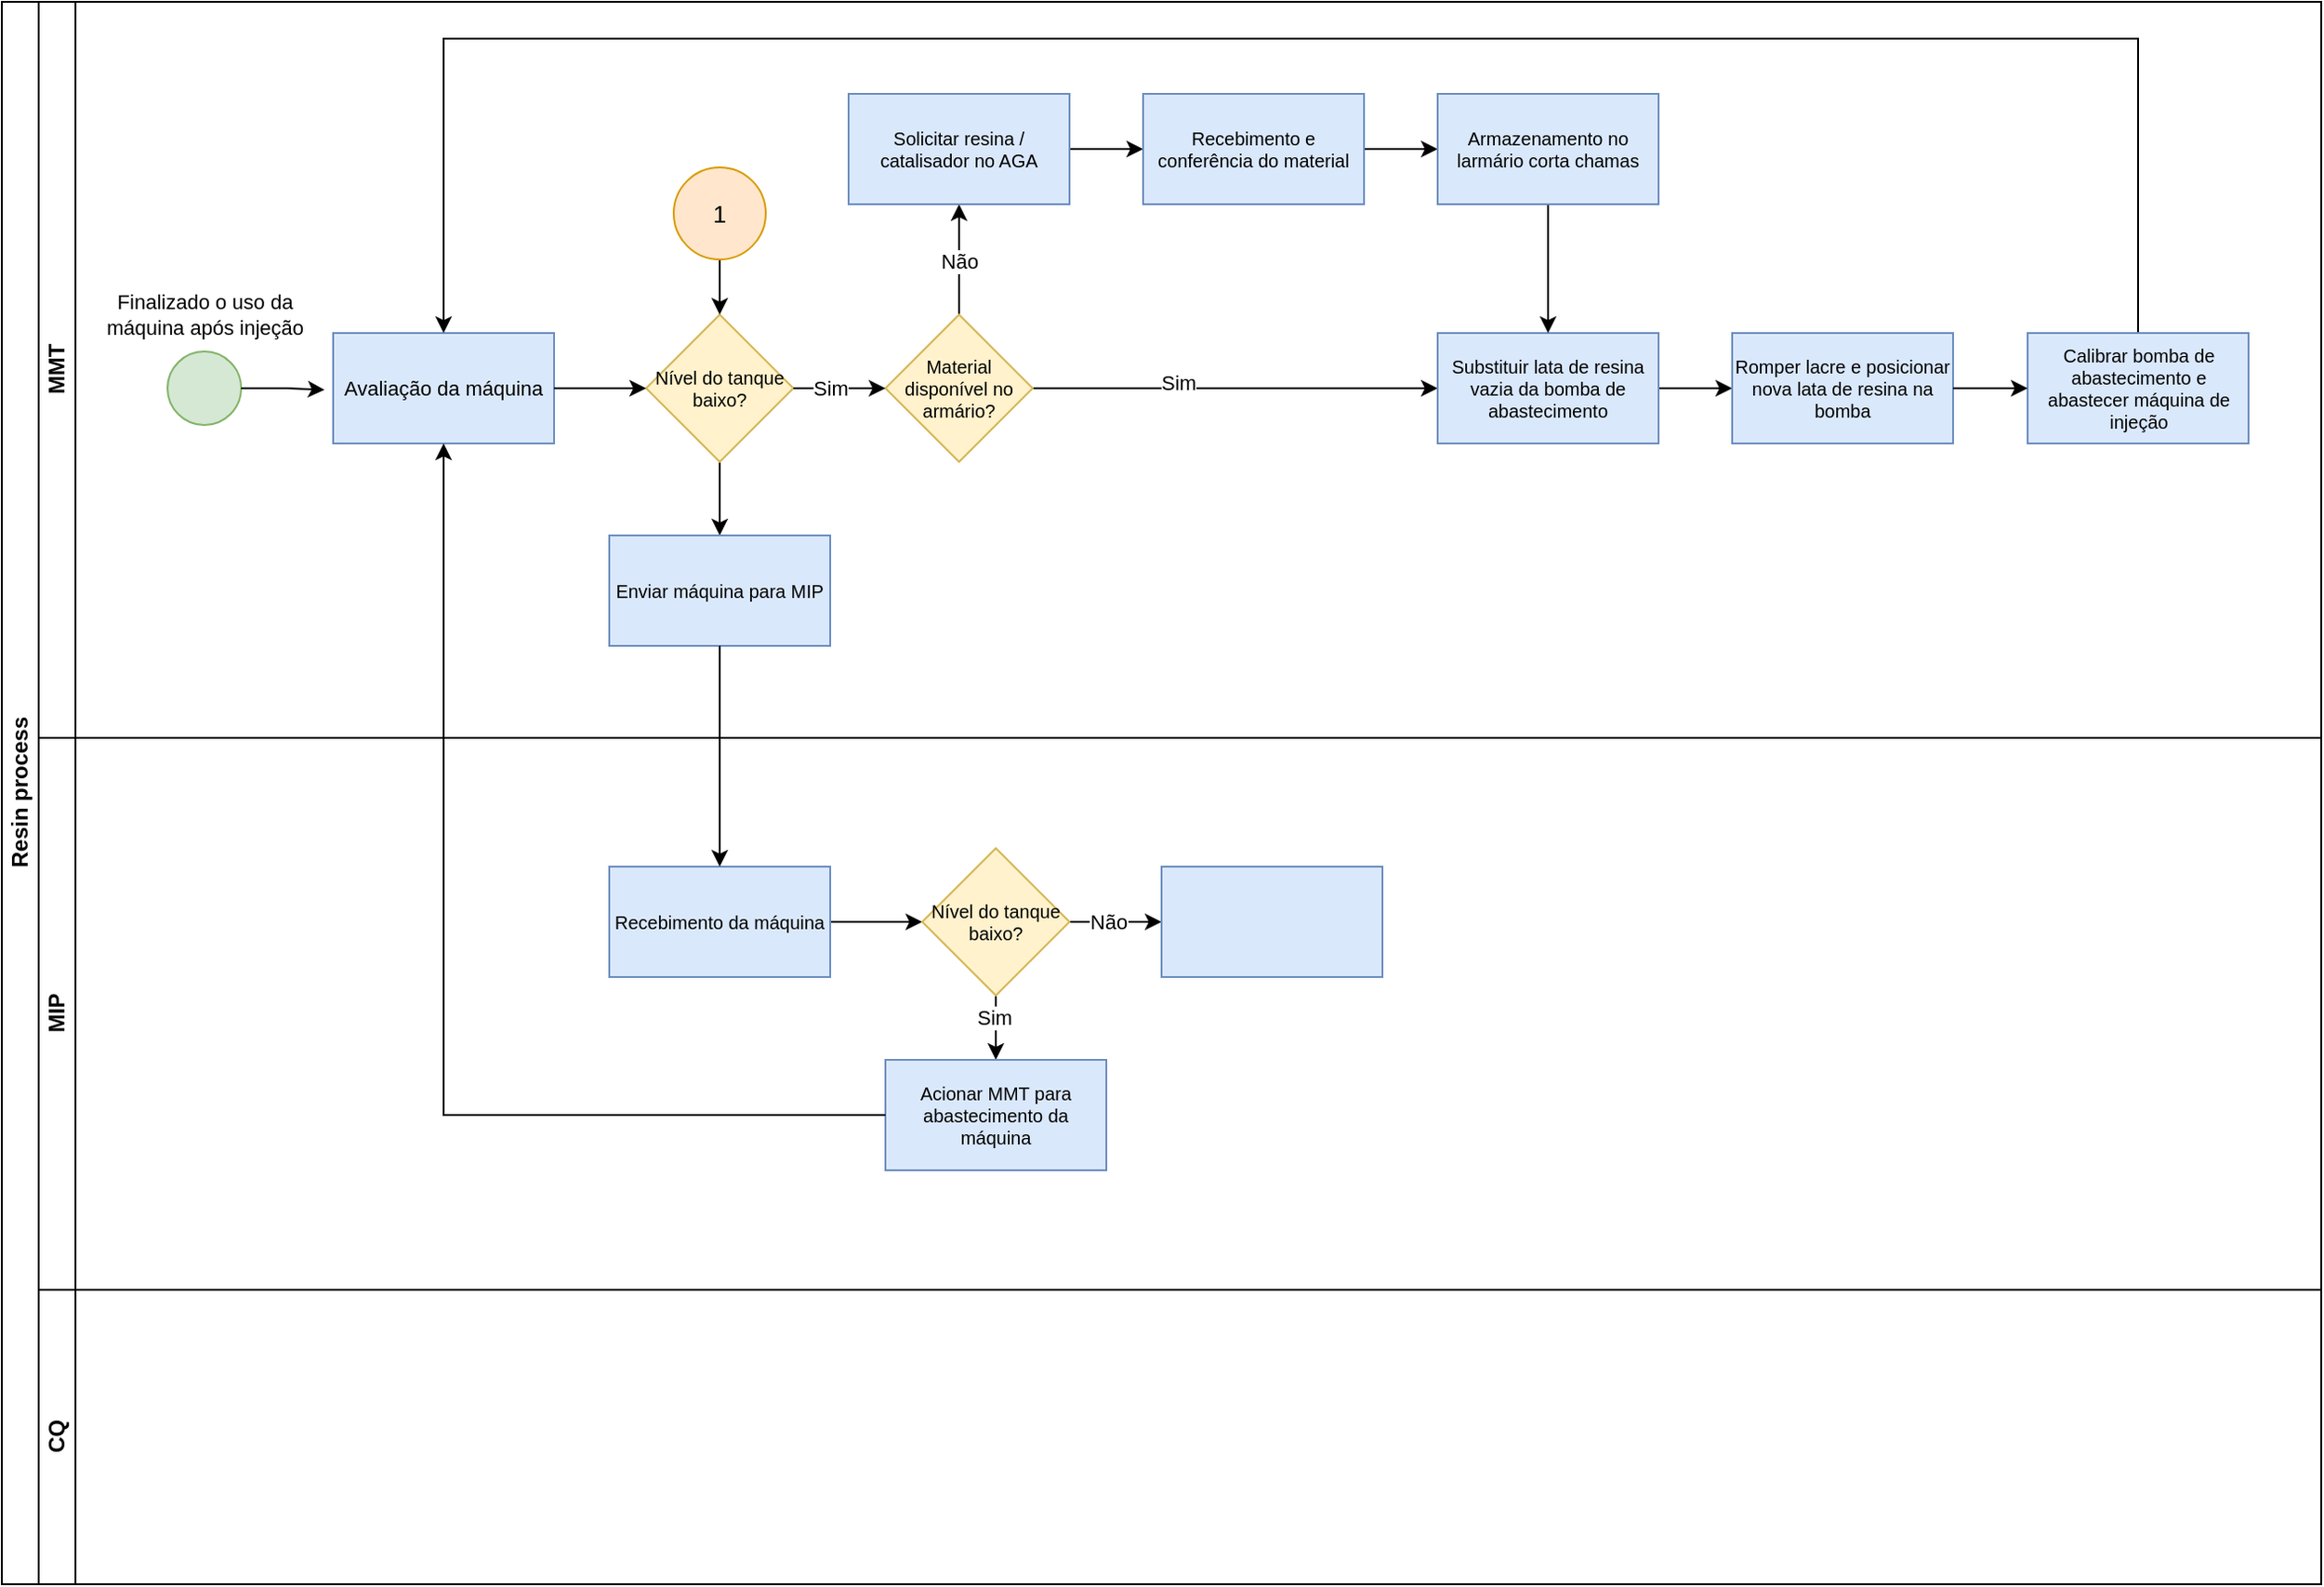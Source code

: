 <mxfile version="23.1.6" type="github">
  <diagram id="prtHgNgQTEPvFCAcTncT" name="Page-1">
    <mxGraphModel dx="819" dy="469" grid="1" gridSize="10" guides="1" tooltips="1" connect="1" arrows="1" fold="1" page="1" pageScale="1" pageWidth="827" pageHeight="1169" math="0" shadow="0">
      <root>
        <mxCell id="0" />
        <mxCell id="1" parent="0" />
        <mxCell id="dNxyNK7c78bLwvsdeMH5-19" value="Resin process" style="swimlane;html=1;childLayout=stackLayout;resizeParent=1;resizeParentMax=0;horizontal=0;startSize=20;horizontalStack=0;" parent="1" vertex="1">
          <mxGeometry x="20" y="10" width="1260" height="860" as="geometry" />
        </mxCell>
        <mxCell id="dNxyNK7c78bLwvsdeMH5-20" value="MMT" style="swimlane;html=1;startSize=20;horizontal=0;" parent="dNxyNK7c78bLwvsdeMH5-19" vertex="1">
          <mxGeometry x="20" width="1240" height="400" as="geometry" />
        </mxCell>
        <mxCell id="YBL54SsG0Jlp0goeKWhG-16" value="" style="edgeStyle=orthogonalEdgeStyle;rounded=0;orthogonalLoop=1;jettySize=auto;html=1;" edge="1" parent="dNxyNK7c78bLwvsdeMH5-20" source="YBL54SsG0Jlp0goeKWhG-13" target="YBL54SsG0Jlp0goeKWhG-15">
          <mxGeometry relative="1" as="geometry" />
        </mxCell>
        <mxCell id="YBL54SsG0Jlp0goeKWhG-29" value="Sim" style="edgeLabel;html=1;align=center;verticalAlign=middle;resizable=0;points=[];" vertex="1" connectable="0" parent="YBL54SsG0Jlp0goeKWhG-16">
          <mxGeometry x="-0.287" y="3" relative="1" as="geometry">
            <mxPoint as="offset" />
          </mxGeometry>
        </mxCell>
        <mxCell id="YBL54SsG0Jlp0goeKWhG-18" value="" style="edgeStyle=orthogonalEdgeStyle;rounded=0;orthogonalLoop=1;jettySize=auto;html=1;" edge="1" parent="dNxyNK7c78bLwvsdeMH5-20" source="YBL54SsG0Jlp0goeKWhG-13" target="YBL54SsG0Jlp0goeKWhG-17">
          <mxGeometry relative="1" as="geometry" />
        </mxCell>
        <mxCell id="YBL54SsG0Jlp0goeKWhG-28" value="Não" style="edgeLabel;html=1;align=center;verticalAlign=middle;resizable=0;points=[];" vertex="1" connectable="0" parent="YBL54SsG0Jlp0goeKWhG-18">
          <mxGeometry x="-0.041" relative="1" as="geometry">
            <mxPoint as="offset" />
          </mxGeometry>
        </mxCell>
        <mxCell id="YBL54SsG0Jlp0goeKWhG-13" value="Material disponível no armário?" style="rhombus;whiteSpace=wrap;html=1;fillColor=#fff2cc;strokeColor=#d6b656;rounded=0;fontSize=10;" vertex="1" parent="dNxyNK7c78bLwvsdeMH5-20">
          <mxGeometry x="460" y="170" width="80" height="80" as="geometry" />
        </mxCell>
        <mxCell id="YBL54SsG0Jlp0goeKWhG-25" value="" style="edgeStyle=orthogonalEdgeStyle;rounded=0;orthogonalLoop=1;jettySize=auto;html=1;" edge="1" parent="dNxyNK7c78bLwvsdeMH5-20" source="YBL54SsG0Jlp0goeKWhG-15" target="YBL54SsG0Jlp0goeKWhG-24">
          <mxGeometry relative="1" as="geometry" />
        </mxCell>
        <mxCell id="YBL54SsG0Jlp0goeKWhG-15" value="Substituir lata de resina vazia da bomba de abastecimento" style="whiteSpace=wrap;html=1;fontSize=10;fillColor=#dae8fc;strokeColor=#6c8ebf;rounded=0;" vertex="1" parent="dNxyNK7c78bLwvsdeMH5-20">
          <mxGeometry x="760" y="180" width="120" height="60" as="geometry" />
        </mxCell>
        <mxCell id="YBL54SsG0Jlp0goeKWhG-20" value="" style="edgeStyle=orthogonalEdgeStyle;rounded=0;orthogonalLoop=1;jettySize=auto;html=1;" edge="1" parent="dNxyNK7c78bLwvsdeMH5-20" source="YBL54SsG0Jlp0goeKWhG-17" target="YBL54SsG0Jlp0goeKWhG-19">
          <mxGeometry relative="1" as="geometry" />
        </mxCell>
        <mxCell id="YBL54SsG0Jlp0goeKWhG-17" value="Solicitar resina / catalisador no AGA" style="whiteSpace=wrap;html=1;fontSize=10;fillColor=#dae8fc;strokeColor=#6c8ebf;rounded=0;" vertex="1" parent="dNxyNK7c78bLwvsdeMH5-20">
          <mxGeometry x="440" y="50" width="120" height="60" as="geometry" />
        </mxCell>
        <mxCell id="YBL54SsG0Jlp0goeKWhG-22" value="" style="edgeStyle=orthogonalEdgeStyle;rounded=0;orthogonalLoop=1;jettySize=auto;html=1;" edge="1" parent="dNxyNK7c78bLwvsdeMH5-20" source="YBL54SsG0Jlp0goeKWhG-19" target="YBL54SsG0Jlp0goeKWhG-21">
          <mxGeometry relative="1" as="geometry" />
        </mxCell>
        <mxCell id="YBL54SsG0Jlp0goeKWhG-19" value="Recebimento e conferência do material" style="whiteSpace=wrap;html=1;fontSize=10;fillColor=#dae8fc;strokeColor=#6c8ebf;rounded=0;" vertex="1" parent="dNxyNK7c78bLwvsdeMH5-20">
          <mxGeometry x="600" y="50" width="120" height="60" as="geometry" />
        </mxCell>
        <mxCell id="YBL54SsG0Jlp0goeKWhG-23" style="edgeStyle=orthogonalEdgeStyle;rounded=0;orthogonalLoop=1;jettySize=auto;html=1;entryX=0.5;entryY=0;entryDx=0;entryDy=0;" edge="1" parent="dNxyNK7c78bLwvsdeMH5-20" source="YBL54SsG0Jlp0goeKWhG-21" target="YBL54SsG0Jlp0goeKWhG-15">
          <mxGeometry relative="1" as="geometry" />
        </mxCell>
        <mxCell id="YBL54SsG0Jlp0goeKWhG-21" value="Armazenamento no larmário corta chamas" style="whiteSpace=wrap;html=1;fontSize=10;fillColor=#dae8fc;strokeColor=#6c8ebf;rounded=0;" vertex="1" parent="dNxyNK7c78bLwvsdeMH5-20">
          <mxGeometry x="760" y="50" width="120" height="60" as="geometry" />
        </mxCell>
        <mxCell id="YBL54SsG0Jlp0goeKWhG-24" value="Romper lacre e posicionar nova lata de resina na bomba" style="whiteSpace=wrap;html=1;fontSize=10;fillColor=#dae8fc;strokeColor=#6c8ebf;rounded=0;" vertex="1" parent="dNxyNK7c78bLwvsdeMH5-20">
          <mxGeometry x="920" y="180" width="120" height="60" as="geometry" />
        </mxCell>
        <mxCell id="YBL54SsG0Jlp0goeKWhG-37" value="" style="edgeStyle=orthogonalEdgeStyle;rounded=0;orthogonalLoop=1;jettySize=auto;html=1;" edge="1" parent="dNxyNK7c78bLwvsdeMH5-20" source="YBL54SsG0Jlp0goeKWhG-3" target="YBL54SsG0Jlp0goeKWhG-36">
          <mxGeometry relative="1" as="geometry" />
        </mxCell>
        <mxCell id="YBL54SsG0Jlp0goeKWhG-3" value="Nível do tanque baixo?" style="rhombus;whiteSpace=wrap;html=1;fillColor=#fff2cc;strokeColor=#d6b656;rounded=0;fontSize=10;" vertex="1" parent="dNxyNK7c78bLwvsdeMH5-20">
          <mxGeometry x="330" y="170" width="80" height="80" as="geometry" />
        </mxCell>
        <mxCell id="YBL54SsG0Jlp0goeKWhG-10" value="" style="edgeStyle=orthogonalEdgeStyle;rounded=0;orthogonalLoop=1;jettySize=auto;html=1;entryX=0;entryY=0.5;entryDx=0;entryDy=0;" edge="1" parent="dNxyNK7c78bLwvsdeMH5-20" source="YBL54SsG0Jlp0goeKWhG-3" target="YBL54SsG0Jlp0goeKWhG-13">
          <mxGeometry relative="1" as="geometry">
            <mxPoint x="600" y="170" as="targetPoint" />
          </mxGeometry>
        </mxCell>
        <mxCell id="YBL54SsG0Jlp0goeKWhG-11" value="Sim" style="edgeLabel;html=1;align=center;verticalAlign=middle;resizable=0;points=[];" vertex="1" connectable="0" parent="YBL54SsG0Jlp0goeKWhG-10">
          <mxGeometry x="0.065" y="-1" relative="1" as="geometry">
            <mxPoint x="-7" y="-1" as="offset" />
          </mxGeometry>
        </mxCell>
        <mxCell id="dNxyNK7c78bLwvsdeMH5-23" value="" style="ellipse;whiteSpace=wrap;html=1;fillColor=#d5e8d4;strokeColor=#82b366;" parent="dNxyNK7c78bLwvsdeMH5-20" vertex="1">
          <mxGeometry x="70" y="190" width="40" height="40" as="geometry" />
        </mxCell>
        <mxCell id="YBL54SsG0Jlp0goeKWhG-1" value="Avaliação da máquina" style="whiteSpace=wrap;html=1;fillColor=#dae8fc;strokeColor=#6c8ebf;rounded=0;fontSize=11;" vertex="1" parent="dNxyNK7c78bLwvsdeMH5-20">
          <mxGeometry x="160" y="180" width="120" height="60" as="geometry" />
        </mxCell>
        <mxCell id="YBL54SsG0Jlp0goeKWhG-4" value="" style="edgeStyle=orthogonalEdgeStyle;rounded=0;orthogonalLoop=1;jettySize=auto;html=1;" edge="1" parent="dNxyNK7c78bLwvsdeMH5-20" source="YBL54SsG0Jlp0goeKWhG-1" target="YBL54SsG0Jlp0goeKWhG-3">
          <mxGeometry relative="1" as="geometry" />
        </mxCell>
        <mxCell id="dNxyNK7c78bLwvsdeMH5-25" value="" style="edgeStyle=orthogonalEdgeStyle;rounded=0;orthogonalLoop=1;jettySize=auto;html=1;entryX=-0.039;entryY=0.515;entryDx=0;entryDy=0;entryPerimeter=0;" parent="dNxyNK7c78bLwvsdeMH5-20" source="dNxyNK7c78bLwvsdeMH5-23" target="YBL54SsG0Jlp0goeKWhG-1" edge="1">
          <mxGeometry relative="1" as="geometry">
            <mxPoint x="120" y="400.0" as="targetPoint" />
          </mxGeometry>
        </mxCell>
        <mxCell id="YBL54SsG0Jlp0goeKWhG-12" value="Finalizado o uso da &lt;br&gt;máquina após injeção" style="text;html=1;align=center;verticalAlign=middle;resizable=0;points=[];autosize=1;strokeColor=none;fillColor=none;fontSize=11;" vertex="1" parent="dNxyNK7c78bLwvsdeMH5-20">
          <mxGeometry x="25" y="150" width="130" height="40" as="geometry" />
        </mxCell>
        <mxCell id="YBL54SsG0Jlp0goeKWhG-38" style="edgeStyle=orthogonalEdgeStyle;rounded=0;orthogonalLoop=1;jettySize=auto;html=1;entryX=0.5;entryY=0;entryDx=0;entryDy=0;" edge="1" parent="dNxyNK7c78bLwvsdeMH5-20" source="YBL54SsG0Jlp0goeKWhG-34" target="YBL54SsG0Jlp0goeKWhG-3">
          <mxGeometry relative="1" as="geometry" />
        </mxCell>
        <mxCell id="YBL54SsG0Jlp0goeKWhG-34" value="1" style="ellipse;whiteSpace=wrap;html=1;fontSize=13;fillColor=#ffe6cc;strokeColor=#d79b00;rounded=0;" vertex="1" parent="dNxyNK7c78bLwvsdeMH5-20">
          <mxGeometry x="345" y="90" width="50" height="50" as="geometry" />
        </mxCell>
        <mxCell id="YBL54SsG0Jlp0goeKWhG-36" value="Enviar máquina para MIP" style="whiteSpace=wrap;html=1;fontSize=10;fillColor=#dae8fc;strokeColor=#6c8ebf;rounded=0;" vertex="1" parent="dNxyNK7c78bLwvsdeMH5-20">
          <mxGeometry x="310" y="290" width="120" height="60" as="geometry" />
        </mxCell>
        <mxCell id="dNxyNK7c78bLwvsdeMH5-21" value="MIP" style="swimlane;html=1;startSize=20;horizontal=0;" parent="dNxyNK7c78bLwvsdeMH5-19" vertex="1">
          <mxGeometry x="20" y="400" width="1240" height="300" as="geometry" />
        </mxCell>
        <mxCell id="YBL54SsG0Jlp0goeKWhG-42" value="" style="edgeStyle=orthogonalEdgeStyle;rounded=0;orthogonalLoop=1;jettySize=auto;html=1;" edge="1" parent="dNxyNK7c78bLwvsdeMH5-21" source="YBL54SsG0Jlp0goeKWhG-39" target="YBL54SsG0Jlp0goeKWhG-41">
          <mxGeometry relative="1" as="geometry" />
        </mxCell>
        <mxCell id="YBL54SsG0Jlp0goeKWhG-39" value="Recebimento da máquina" style="whiteSpace=wrap;html=1;fontSize=10;fillColor=#dae8fc;strokeColor=#6c8ebf;rounded=0;" vertex="1" parent="dNxyNK7c78bLwvsdeMH5-21">
          <mxGeometry x="310" y="70" width="120" height="60" as="geometry" />
        </mxCell>
        <mxCell id="YBL54SsG0Jlp0goeKWhG-44" value="" style="edgeStyle=orthogonalEdgeStyle;rounded=0;orthogonalLoop=1;jettySize=auto;html=1;" edge="1" parent="dNxyNK7c78bLwvsdeMH5-21" source="YBL54SsG0Jlp0goeKWhG-41" target="YBL54SsG0Jlp0goeKWhG-43">
          <mxGeometry relative="1" as="geometry" />
        </mxCell>
        <mxCell id="YBL54SsG0Jlp0goeKWhG-49" value="Sim" style="edgeLabel;html=1;align=center;verticalAlign=middle;resizable=0;points=[];" vertex="1" connectable="0" parent="YBL54SsG0Jlp0goeKWhG-44">
          <mxGeometry x="-0.467" y="-1" relative="1" as="geometry">
            <mxPoint as="offset" />
          </mxGeometry>
        </mxCell>
        <mxCell id="YBL54SsG0Jlp0goeKWhG-47" value="" style="edgeStyle=orthogonalEdgeStyle;rounded=0;orthogonalLoop=1;jettySize=auto;html=1;" edge="1" parent="dNxyNK7c78bLwvsdeMH5-21" source="YBL54SsG0Jlp0goeKWhG-41" target="YBL54SsG0Jlp0goeKWhG-46">
          <mxGeometry relative="1" as="geometry" />
        </mxCell>
        <mxCell id="YBL54SsG0Jlp0goeKWhG-48" value="Não" style="edgeLabel;html=1;align=center;verticalAlign=middle;resizable=0;points=[];" vertex="1" connectable="0" parent="YBL54SsG0Jlp0goeKWhG-47">
          <mxGeometry x="-0.467" y="1" relative="1" as="geometry">
            <mxPoint x="7" y="1" as="offset" />
          </mxGeometry>
        </mxCell>
        <mxCell id="YBL54SsG0Jlp0goeKWhG-41" value="Nível do tanque baixo?" style="rhombus;whiteSpace=wrap;html=1;fontSize=10;fillColor=#fff2cc;strokeColor=#d6b656;rounded=0;" vertex="1" parent="dNxyNK7c78bLwvsdeMH5-21">
          <mxGeometry x="480" y="60" width="80" height="80" as="geometry" />
        </mxCell>
        <mxCell id="YBL54SsG0Jlp0goeKWhG-43" value="Acionar MMT para abastecimento da máquina" style="whiteSpace=wrap;html=1;fontSize=10;fillColor=#dae8fc;strokeColor=#6c8ebf;rounded=0;" vertex="1" parent="dNxyNK7c78bLwvsdeMH5-21">
          <mxGeometry x="460" y="175" width="120" height="60" as="geometry" />
        </mxCell>
        <mxCell id="YBL54SsG0Jlp0goeKWhG-46" value="" style="whiteSpace=wrap;html=1;fontSize=10;fillColor=#dae8fc;strokeColor=#6c8ebf;rounded=0;" vertex="1" parent="dNxyNK7c78bLwvsdeMH5-21">
          <mxGeometry x="610" y="70" width="120" height="60" as="geometry" />
        </mxCell>
        <mxCell id="dNxyNK7c78bLwvsdeMH5-22" value="CQ" style="swimlane;html=1;startSize=20;horizontal=0;" parent="dNxyNK7c78bLwvsdeMH5-19" vertex="1">
          <mxGeometry x="20" y="700" width="1240" height="160" as="geometry" />
        </mxCell>
        <mxCell id="YBL54SsG0Jlp0goeKWhG-40" value="" style="edgeStyle=orthogonalEdgeStyle;rounded=0;orthogonalLoop=1;jettySize=auto;html=1;" edge="1" parent="dNxyNK7c78bLwvsdeMH5-19" source="YBL54SsG0Jlp0goeKWhG-36" target="YBL54SsG0Jlp0goeKWhG-39">
          <mxGeometry relative="1" as="geometry" />
        </mxCell>
        <mxCell id="YBL54SsG0Jlp0goeKWhG-45" style="edgeStyle=orthogonalEdgeStyle;rounded=0;orthogonalLoop=1;jettySize=auto;html=1;entryX=0.5;entryY=1;entryDx=0;entryDy=0;" edge="1" parent="dNxyNK7c78bLwvsdeMH5-19" source="YBL54SsG0Jlp0goeKWhG-43" target="YBL54SsG0Jlp0goeKWhG-1">
          <mxGeometry relative="1" as="geometry" />
        </mxCell>
        <mxCell id="YBL54SsG0Jlp0goeKWhG-32" style="edgeStyle=orthogonalEdgeStyle;rounded=0;orthogonalLoop=1;jettySize=auto;html=1;exitX=0.5;exitY=0;exitDx=0;exitDy=0;entryX=0.5;entryY=0;entryDx=0;entryDy=0;" edge="1" parent="1" source="YBL54SsG0Jlp0goeKWhG-26" target="YBL54SsG0Jlp0goeKWhG-1">
          <mxGeometry relative="1" as="geometry">
            <mxPoint x="1180.5" y="100" as="targetPoint" />
            <mxPoint x="1220" y="160" as="sourcePoint" />
            <Array as="points">
              <mxPoint x="1181" y="30" />
              <mxPoint x="260" y="30" />
            </Array>
          </mxGeometry>
        </mxCell>
        <mxCell id="YBL54SsG0Jlp0goeKWhG-26" value="Calibrar bomba de abastecimento e abastecer máquina de injeção" style="whiteSpace=wrap;html=1;fontSize=10;fillColor=#dae8fc;strokeColor=#6c8ebf;rounded=0;" vertex="1" parent="1">
          <mxGeometry x="1120.5" y="190" width="120" height="60" as="geometry" />
        </mxCell>
        <mxCell id="YBL54SsG0Jlp0goeKWhG-27" value="" style="edgeStyle=orthogonalEdgeStyle;rounded=0;orthogonalLoop=1;jettySize=auto;html=1;" edge="1" parent="1" source="YBL54SsG0Jlp0goeKWhG-24" target="YBL54SsG0Jlp0goeKWhG-26">
          <mxGeometry relative="1" as="geometry" />
        </mxCell>
      </root>
    </mxGraphModel>
  </diagram>
</mxfile>
